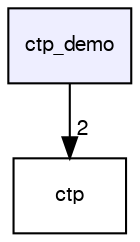 digraph "ctp_demo/" {
  bgcolor=transparent;
  compound=true
  node [ fontsize="10", fontname="FreeSans"];
  edge [ labelfontsize="10", labelfontname="FreeSans"];
  dir_2020fd65ffbf4092e9fe96a0e505be41 [shape=box, label="ctp_demo", style="filled", fillcolor="#eeeeff", pencolor="black", URL="dir_2020fd65ffbf4092e9fe96a0e505be41.html"];
  dir_2b6ab31139d7f950fccda5a3d4ed6553 [shape=box label="ctp" URL="dir_2b6ab31139d7f950fccda5a3d4ed6553.html"];
  dir_2020fd65ffbf4092e9fe96a0e505be41->dir_2b6ab31139d7f950fccda5a3d4ed6553 [headlabel="2", labeldistance=1.5 headhref="dir_000001_000002.html"];
}
